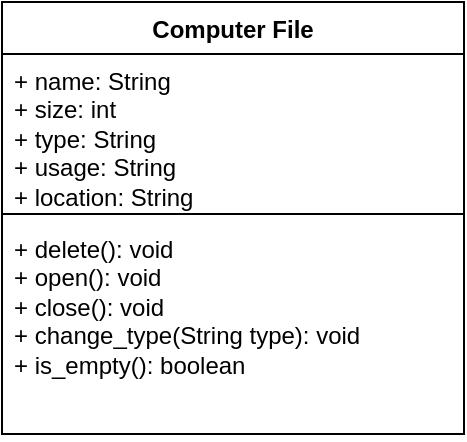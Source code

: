 <mxfile version="24.8.6">
  <diagram name="Strona-1" id="KJO04tJcCubzBTvvAsfJ">
    <mxGraphModel dx="683" dy="768" grid="0" gridSize="10" guides="1" tooltips="1" connect="1" arrows="1" fold="1" page="0" pageScale="1" pageWidth="827" pageHeight="1169" math="0" shadow="0">
      <root>
        <mxCell id="0" />
        <mxCell id="1" parent="0" />
        <mxCell id="iT1CK04Iw65EDKjZBUkY-1" value="Computer File" style="swimlane;fontStyle=1;align=center;verticalAlign=top;childLayout=stackLayout;horizontal=1;startSize=26;horizontalStack=0;resizeParent=1;resizeParentMax=0;resizeLast=0;collapsible=1;marginBottom=0;whiteSpace=wrap;html=1;" parent="1" vertex="1">
          <mxGeometry x="120" y="155" width="231" height="216" as="geometry" />
        </mxCell>
        <mxCell id="iT1CK04Iw65EDKjZBUkY-2" value="+ name: String&lt;div&gt;+ size: int&lt;/div&gt;&lt;div&gt;+ type: String&lt;/div&gt;&lt;div&gt;+ usage: String&lt;/div&gt;&lt;div&gt;+ location: String&lt;/div&gt;" style="text;strokeColor=none;fillColor=none;align=left;verticalAlign=top;spacingLeft=4;spacingRight=4;overflow=hidden;rotatable=0;points=[[0,0.5],[1,0.5]];portConstraint=eastwest;whiteSpace=wrap;html=1;" parent="iT1CK04Iw65EDKjZBUkY-1" vertex="1">
          <mxGeometry y="26" width="231" height="76" as="geometry" />
        </mxCell>
        <mxCell id="iT1CK04Iw65EDKjZBUkY-3" value="" style="line;strokeWidth=1;fillColor=none;align=left;verticalAlign=middle;spacingTop=-1;spacingLeft=3;spacingRight=3;rotatable=0;labelPosition=right;points=[];portConstraint=eastwest;strokeColor=inherit;" parent="iT1CK04Iw65EDKjZBUkY-1" vertex="1">
          <mxGeometry y="102" width="231" height="8" as="geometry" />
        </mxCell>
        <mxCell id="iT1CK04Iw65EDKjZBUkY-4" value="+ delete(): void&lt;div&gt;+ open(): void&lt;/div&gt;&lt;div&gt;+ close(): void&lt;/div&gt;&lt;div&gt;+ change_type(String type): void&lt;/div&gt;&lt;div&gt;+ is_empty(): boolean&lt;/div&gt;" style="text;strokeColor=none;fillColor=none;align=left;verticalAlign=top;spacingLeft=4;spacingRight=4;overflow=hidden;rotatable=0;points=[[0,0.5],[1,0.5]];portConstraint=eastwest;whiteSpace=wrap;html=1;" parent="iT1CK04Iw65EDKjZBUkY-1" vertex="1">
          <mxGeometry y="110" width="231" height="106" as="geometry" />
        </mxCell>
      </root>
    </mxGraphModel>
  </diagram>
</mxfile>
